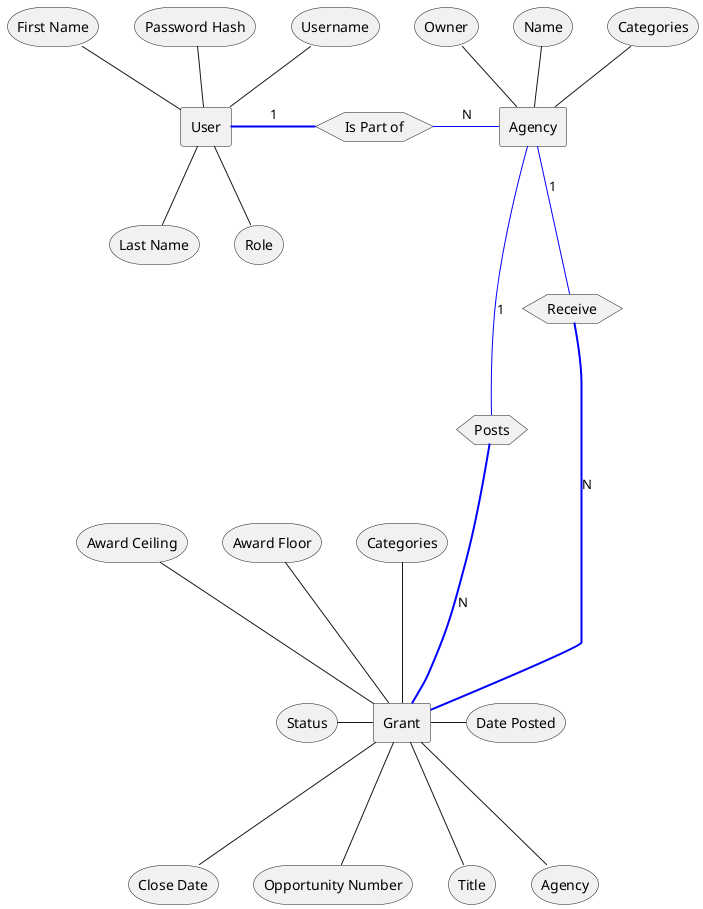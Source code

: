 @startuml
rectangle Agency
storage Owner as AOwner
storage Name as AName
storage Categories as ACategories
AOwner -- Agency
AName -- Agency
ACategories -- Agency
rectangle Grant
storage "Date Posted" as PDate
storage "Close Date" as CDate
storage "Award Ceiling" as AwardCeiling
storage "Award Floor" as AwardFloor
storage "Opportunity Number" as ONumber
storage Title as GTitle
storage Categories as GCategories
storage Agency as GAgency
storage Status as GStatus
PDate -left-- Grant
CDate --up- Grant
AwardCeiling --down- Grant
AwardFloor --down- Grant
ONumber --up- Grant
GTitle --up- Grant
GCategories --- Grant
GAgency --up- Grant
GStatus -right-- Grant
rectangle User
storage "First Name" as UFirstName 
storage "Last Name" as ULastName 
storage "Password Hash" as UPassword 
storage "Username" as UUsername 
storage "Role" as URole 
UFirstName -- User
ULastName -up- User
UPassword -- User
UUsername -- User
URole -up- User
Hexagon Posts
Agency --[#Blue]-- Posts : 1
Posts ==[#Blue]== Grant : N
Hexagon Receive
Agency -[#Blue]- Receive : 1
Receive =[#Blue]= Grant : N
Hexagon "Is Part of" as IsPartOf
User =right[#Blue]= IsPartOf : 1
IsPartOf -right[#Blue]- Agency : N
@enduml
